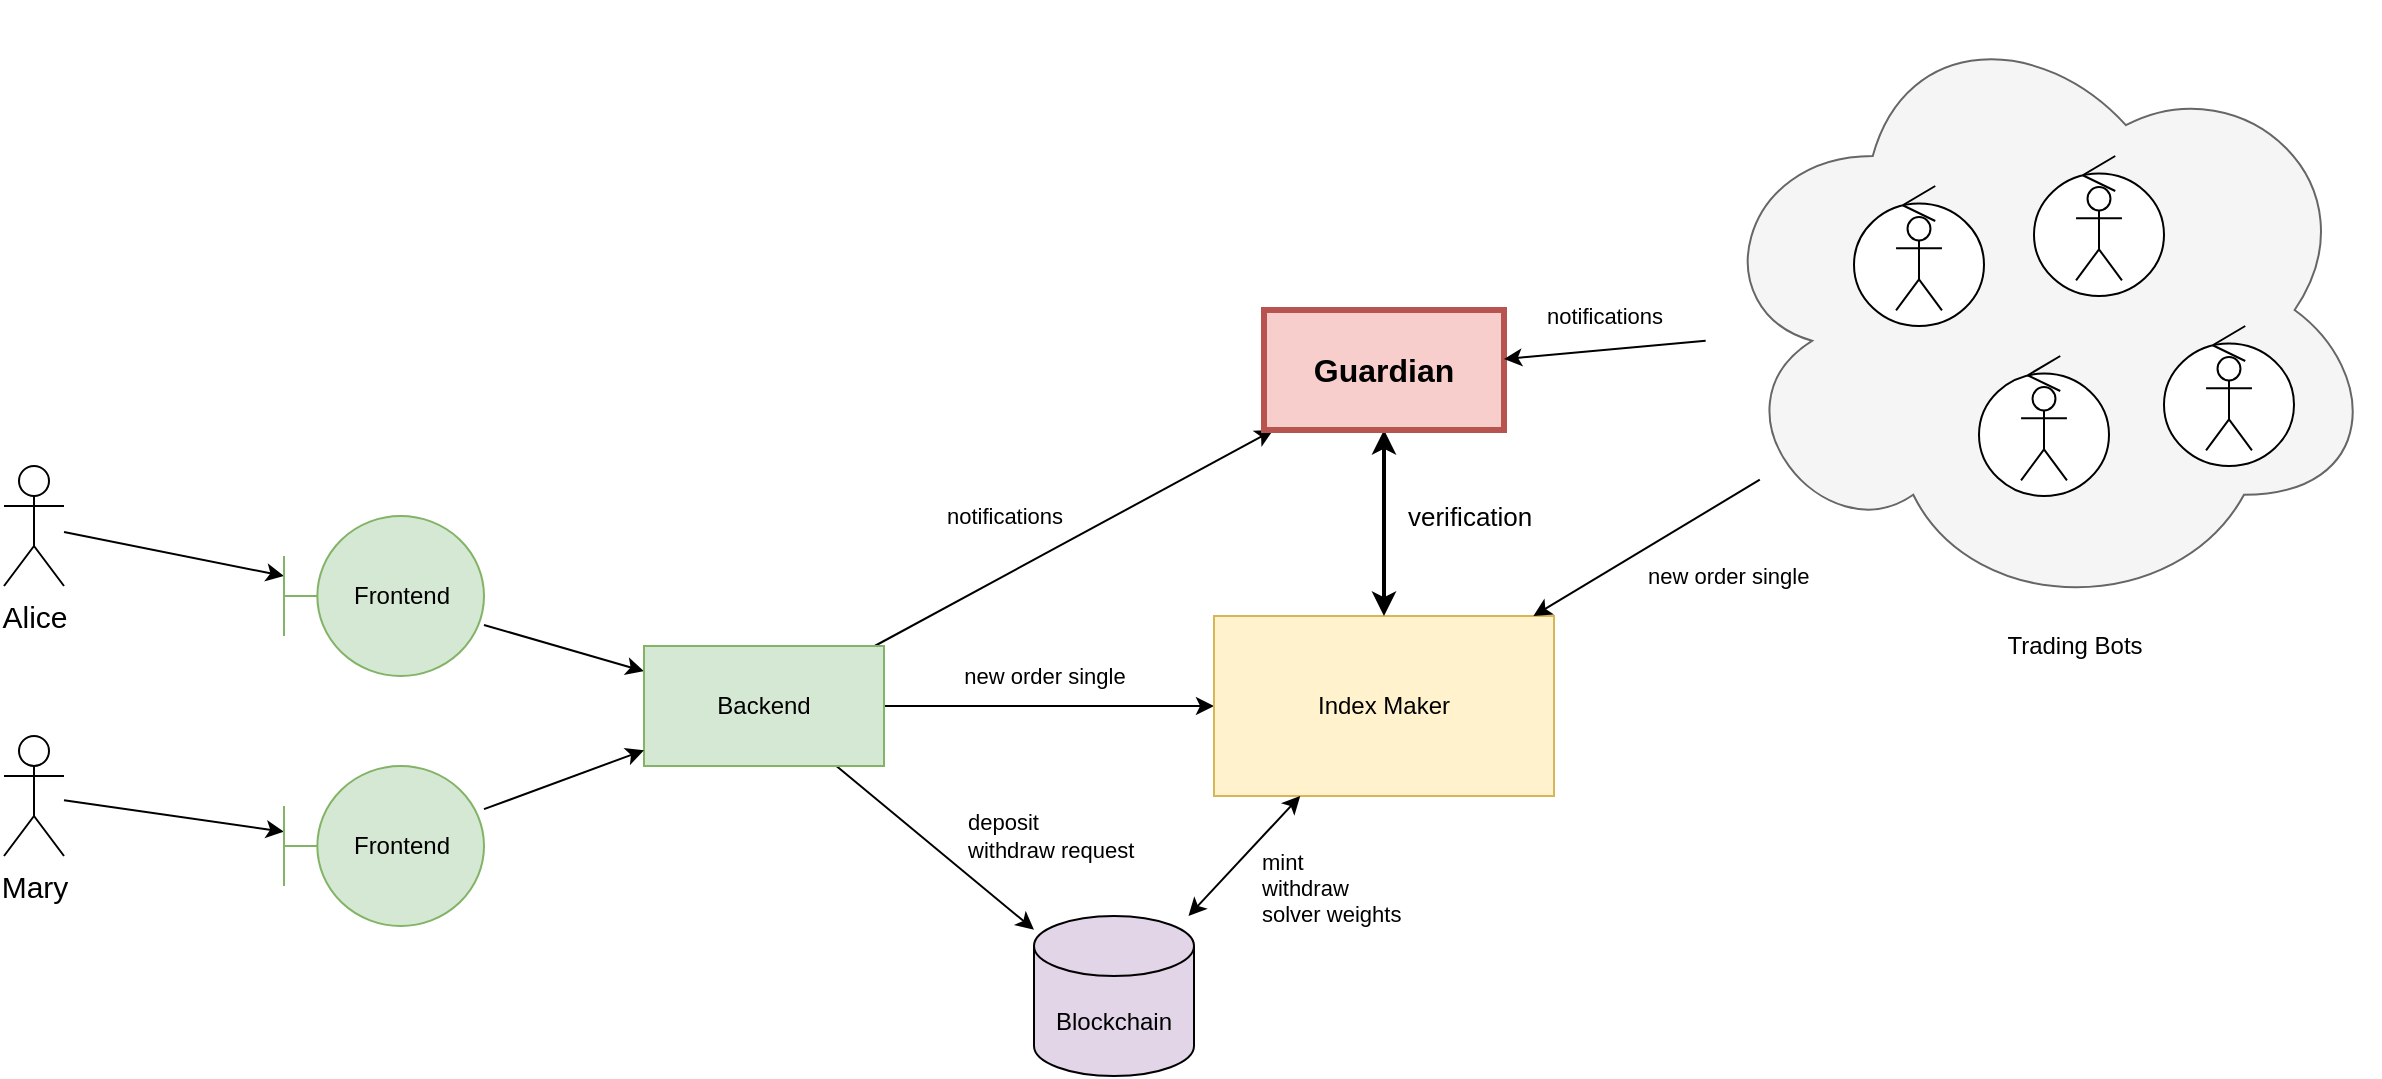 <mxfile version="24.7.8">
  <diagram name="Page-1" id="9p0XPCKJyCc4x-E8GtiI">
    <mxGraphModel dx="3275" dy="3604" grid="1" gridSize="10" guides="1" tooltips="1" connect="1" arrows="1" fold="1" page="1" pageScale="1" pageWidth="827" pageHeight="1169" math="0" shadow="0">
      <root>
        <mxCell id="0" />
        <mxCell id="1" parent="0" />
        <mxCell id="d2Zy5nHWQ3GRUWoc2xVP-1" value="" style="ellipse;shape=cloud;whiteSpace=wrap;html=1;fillColor=#f5f5f5;fontColor=#333333;strokeColor=#666666;" vertex="1" parent="1">
          <mxGeometry x="90" y="-2280" width="337.5" height="308" as="geometry" />
        </mxCell>
        <mxCell id="d2Zy5nHWQ3GRUWoc2xVP-2" style="rounded=0;orthogonalLoop=1;jettySize=auto;html=1;strokeWidth=1;" edge="1" parent="1" source="d2Zy5nHWQ3GRUWoc2xVP-9" target="d2Zy5nHWQ3GRUWoc2xVP-7">
          <mxGeometry relative="1" as="geometry" />
        </mxCell>
        <mxCell id="d2Zy5nHWQ3GRUWoc2xVP-3" value="&lt;font style=&quot;font-size: 15px;&quot; color=&quot;#000000&quot;&gt;Alice&lt;/font&gt;" style="shape=umlActor;verticalLabelPosition=bottom;verticalAlign=top;html=1;outlineConnect=0;strokeWidth=1;" vertex="1" parent="1">
          <mxGeometry x="-760" y="-2048" width="30" height="60" as="geometry" />
        </mxCell>
        <mxCell id="d2Zy5nHWQ3GRUWoc2xVP-4" value="new order single" style="rounded=0;orthogonalLoop=1;jettySize=auto;html=1;strokeWidth=1;fillColor=#008a00;strokeColor=#000000;" edge="1" parent="1" source="d2Zy5nHWQ3GRUWoc2xVP-7" target="d2Zy5nHWQ3GRUWoc2xVP-10">
          <mxGeometry x="-0.03" y="15" relative="1" as="geometry">
            <mxPoint as="offset" />
          </mxGeometry>
        </mxCell>
        <mxCell id="d2Zy5nHWQ3GRUWoc2xVP-5" value="notifications" style="rounded=0;orthogonalLoop=1;jettySize=auto;html=1;strokeWidth=1;" edge="1" parent="1" source="d2Zy5nHWQ3GRUWoc2xVP-7" target="d2Zy5nHWQ3GRUWoc2xVP-13">
          <mxGeometry x="-0.225" y="26" relative="1" as="geometry">
            <mxPoint as="offset" />
          </mxGeometry>
        </mxCell>
        <mxCell id="d2Zy5nHWQ3GRUWoc2xVP-6" value="deposit&lt;div&gt;withdraw request&lt;/div&gt;" style="rounded=0;orthogonalLoop=1;jettySize=auto;html=1;align=left;" edge="1" parent="1" source="d2Zy5nHWQ3GRUWoc2xVP-7" target="d2Zy5nHWQ3GRUWoc2xVP-14">
          <mxGeometry x="0.114" y="14" relative="1" as="geometry">
            <mxPoint as="offset" />
          </mxGeometry>
        </mxCell>
        <mxCell id="d2Zy5nHWQ3GRUWoc2xVP-7" value="&lt;div&gt;Backend&lt;/div&gt;" style="rounded=0;whiteSpace=wrap;html=1;strokeWidth=1;fillColor=#d5e8d4;strokeColor=#82b366;" vertex="1" parent="1">
          <mxGeometry x="-440" y="-1958" width="120" height="60" as="geometry" />
        </mxCell>
        <mxCell id="d2Zy5nHWQ3GRUWoc2xVP-8" value="" style="rounded=0;orthogonalLoop=1;jettySize=auto;html=1;strokeWidth=1;" edge="1" parent="1" source="d2Zy5nHWQ3GRUWoc2xVP-3" target="d2Zy5nHWQ3GRUWoc2xVP-9">
          <mxGeometry relative="1" as="geometry">
            <mxPoint x="-730" y="-1874" as="sourcePoint" />
            <mxPoint x="-450" y="-1898" as="targetPoint" />
          </mxGeometry>
        </mxCell>
        <mxCell id="d2Zy5nHWQ3GRUWoc2xVP-9" value="Frontend" style="shape=umlBoundary;whiteSpace=wrap;html=1;strokeWidth=1;fillColor=#d5e8d4;strokeColor=#82b366;" vertex="1" parent="1">
          <mxGeometry x="-620" y="-2023" width="100" height="80" as="geometry" />
        </mxCell>
        <mxCell id="d2Zy5nHWQ3GRUWoc2xVP-10" value="Index Maker" style="rounded=0;whiteSpace=wrap;html=1;fillColor=#fff2cc;strokeColor=#d6b656;strokeWidth=1;" vertex="1" parent="1">
          <mxGeometry x="-155" y="-1973" width="170" height="90" as="geometry" />
        </mxCell>
        <mxCell id="d2Zy5nHWQ3GRUWoc2xVP-11" value="&lt;font style=&quot;font-size: 13px;&quot;&gt;verification&lt;/font&gt;" style="rounded=0;orthogonalLoop=1;jettySize=auto;html=1;startArrow=classic;startFill=1;fillColor=#008a00;strokeColor=#000000;strokeWidth=2;align=left;" edge="1" parent="1" source="d2Zy5nHWQ3GRUWoc2xVP-13" target="d2Zy5nHWQ3GRUWoc2xVP-10">
          <mxGeometry x="-0.075" y="10" relative="1" as="geometry">
            <mxPoint as="offset" />
          </mxGeometry>
        </mxCell>
        <mxCell id="d2Zy5nHWQ3GRUWoc2xVP-12" value="mint&lt;div&gt;withdraw&lt;/div&gt;&lt;div&gt;solver weights&lt;/div&gt;" style="rounded=0;orthogonalLoop=1;jettySize=auto;html=1;strokeWidth=1;fillColor=#008a00;strokeColor=#000000;align=left;startArrow=classic;startFill=1;" edge="1" parent="1" source="d2Zy5nHWQ3GRUWoc2xVP-10" target="d2Zy5nHWQ3GRUWoc2xVP-14">
          <mxGeometry x="0.164" y="16" relative="1" as="geometry">
            <mxPoint as="offset" />
          </mxGeometry>
        </mxCell>
        <mxCell id="d2Zy5nHWQ3GRUWoc2xVP-13" value="&lt;div&gt;&lt;b&gt;&lt;font style=&quot;font-size: 16px;&quot;&gt;Guardian&lt;/font&gt;&lt;/b&gt;&lt;/div&gt;" style="rounded=0;whiteSpace=wrap;html=1;fillColor=#f8cecc;strokeColor=#b85450;strokeWidth=3;" vertex="1" parent="1">
          <mxGeometry x="-130" y="-2126" width="120" height="60" as="geometry" />
        </mxCell>
        <mxCell id="d2Zy5nHWQ3GRUWoc2xVP-14" value="Blockchain" style="shape=cylinder3;whiteSpace=wrap;html=1;boundedLbl=1;backgroundOutline=1;size=15;fillColor=#e1d5e7;strokeColor=#000000;strokeWidth=1;" vertex="1" parent="1">
          <mxGeometry x="-245" y="-1823" width="80" height="80" as="geometry" />
        </mxCell>
        <mxCell id="d2Zy5nHWQ3GRUWoc2xVP-15" value="new order single" style="rounded=0;orthogonalLoop=1;jettySize=auto;html=1;fillColor=#1ba1e2;strokeColor=#000000;strokeWidth=1;align=left;" edge="1" parent="1" source="d2Zy5nHWQ3GRUWoc2xVP-1" target="d2Zy5nHWQ3GRUWoc2xVP-10">
          <mxGeometry x="0.127" y="11" relative="1" as="geometry">
            <mxPoint as="offset" />
          </mxGeometry>
        </mxCell>
        <mxCell id="d2Zy5nHWQ3GRUWoc2xVP-16" value="notifications" style="rounded=0;orthogonalLoop=1;jettySize=auto;html=1;fillColor=#1ba1e2;strokeColor=#000000;strokeWidth=1;" edge="1" parent="1" source="d2Zy5nHWQ3GRUWoc2xVP-1" target="d2Zy5nHWQ3GRUWoc2xVP-13">
          <mxGeometry x="-0.023" y="-17" relative="1" as="geometry">
            <mxPoint as="offset" />
          </mxGeometry>
        </mxCell>
        <mxCell id="d2Zy5nHWQ3GRUWoc2xVP-17" style="rounded=0;orthogonalLoop=1;jettySize=auto;html=1;" edge="1" parent="1" source="d2Zy5nHWQ3GRUWoc2xVP-18" target="d2Zy5nHWQ3GRUWoc2xVP-20">
          <mxGeometry relative="1" as="geometry" />
        </mxCell>
        <mxCell id="d2Zy5nHWQ3GRUWoc2xVP-18" value="&lt;font style=&quot;font-size: 15px;&quot; color=&quot;#000000&quot;&gt;Mary&lt;/font&gt;" style="shape=umlActor;verticalLabelPosition=bottom;verticalAlign=top;html=1;outlineConnect=0;strokeWidth=1;" vertex="1" parent="1">
          <mxGeometry x="-760" y="-1913" width="30" height="60" as="geometry" />
        </mxCell>
        <mxCell id="d2Zy5nHWQ3GRUWoc2xVP-19" style="rounded=0;orthogonalLoop=1;jettySize=auto;html=1;" edge="1" parent="1" source="d2Zy5nHWQ3GRUWoc2xVP-20" target="d2Zy5nHWQ3GRUWoc2xVP-7">
          <mxGeometry relative="1" as="geometry" />
        </mxCell>
        <mxCell id="d2Zy5nHWQ3GRUWoc2xVP-20" value="Frontend" style="shape=umlBoundary;whiteSpace=wrap;html=1;strokeWidth=1;fillColor=#d5e8d4;strokeColor=#82b366;" vertex="1" parent="1">
          <mxGeometry x="-620" y="-1898" width="100" height="80" as="geometry" />
        </mxCell>
        <mxCell id="d2Zy5nHWQ3GRUWoc2xVP-21" value="Trading Bots" style="text;html=1;align=center;verticalAlign=middle;resizable=0;points=[];autosize=1;strokeColor=none;fillColor=none;" vertex="1" parent="1">
          <mxGeometry x="230" y="-1973" width="90" height="30" as="geometry" />
        </mxCell>
        <mxCell id="d2Zy5nHWQ3GRUWoc2xVP-22" value="" style="group" vertex="1" connectable="0" parent="1">
          <mxGeometry x="255" y="-2203" width="65" height="70" as="geometry" />
        </mxCell>
        <mxCell id="d2Zy5nHWQ3GRUWoc2xVP-23" value="" style="ellipse;shape=umlControl;whiteSpace=wrap;html=1;strokeColor=#000000;strokeWidth=1;" vertex="1" parent="d2Zy5nHWQ3GRUWoc2xVP-22">
          <mxGeometry width="65" height="70" as="geometry" />
        </mxCell>
        <mxCell id="d2Zy5nHWQ3GRUWoc2xVP-24" value="" style="shape=umlActor;verticalLabelPosition=bottom;verticalAlign=top;html=1;outlineConnect=0;strokeWidth=1;" vertex="1" parent="d2Zy5nHWQ3GRUWoc2xVP-22">
          <mxGeometry x="21.029" y="15.556" width="22.941" height="46.667" as="geometry" />
        </mxCell>
        <mxCell id="d2Zy5nHWQ3GRUWoc2xVP-25" value="" style="group" vertex="1" connectable="0" parent="1">
          <mxGeometry x="165" y="-2188" width="65" height="70" as="geometry" />
        </mxCell>
        <mxCell id="d2Zy5nHWQ3GRUWoc2xVP-26" value="" style="ellipse;shape=umlControl;whiteSpace=wrap;html=1;strokeColor=#000000;strokeWidth=1;" vertex="1" parent="d2Zy5nHWQ3GRUWoc2xVP-25">
          <mxGeometry width="65" height="70" as="geometry" />
        </mxCell>
        <mxCell id="d2Zy5nHWQ3GRUWoc2xVP-27" value="" style="shape=umlActor;verticalLabelPosition=bottom;verticalAlign=top;html=1;outlineConnect=0;strokeWidth=1;" vertex="1" parent="d2Zy5nHWQ3GRUWoc2xVP-25">
          <mxGeometry x="21.029" y="15.556" width="22.941" height="46.667" as="geometry" />
        </mxCell>
        <mxCell id="d2Zy5nHWQ3GRUWoc2xVP-28" value="" style="group" vertex="1" connectable="0" parent="1">
          <mxGeometry x="320" y="-2118" width="65" height="70" as="geometry" />
        </mxCell>
        <mxCell id="d2Zy5nHWQ3GRUWoc2xVP-29" value="" style="ellipse;shape=umlControl;whiteSpace=wrap;html=1;strokeColor=#000000;strokeWidth=1;" vertex="1" parent="d2Zy5nHWQ3GRUWoc2xVP-28">
          <mxGeometry width="65" height="70" as="geometry" />
        </mxCell>
        <mxCell id="d2Zy5nHWQ3GRUWoc2xVP-30" value="" style="shape=umlActor;verticalLabelPosition=bottom;verticalAlign=top;html=1;outlineConnect=0;strokeWidth=1;" vertex="1" parent="d2Zy5nHWQ3GRUWoc2xVP-28">
          <mxGeometry x="21.029" y="15.556" width="22.941" height="46.667" as="geometry" />
        </mxCell>
        <mxCell id="d2Zy5nHWQ3GRUWoc2xVP-31" value="" style="group" vertex="1" connectable="0" parent="1">
          <mxGeometry x="227.5" y="-2103" width="65" height="70" as="geometry" />
        </mxCell>
        <mxCell id="d2Zy5nHWQ3GRUWoc2xVP-32" value="" style="ellipse;shape=umlControl;whiteSpace=wrap;html=1;strokeColor=#000000;strokeWidth=1;" vertex="1" parent="d2Zy5nHWQ3GRUWoc2xVP-31">
          <mxGeometry width="65" height="70" as="geometry" />
        </mxCell>
        <mxCell id="d2Zy5nHWQ3GRUWoc2xVP-33" value="" style="shape=umlActor;verticalLabelPosition=bottom;verticalAlign=top;html=1;outlineConnect=0;strokeWidth=1;" vertex="1" parent="d2Zy5nHWQ3GRUWoc2xVP-31">
          <mxGeometry x="21.029" y="15.556" width="22.941" height="46.667" as="geometry" />
        </mxCell>
      </root>
    </mxGraphModel>
  </diagram>
</mxfile>
